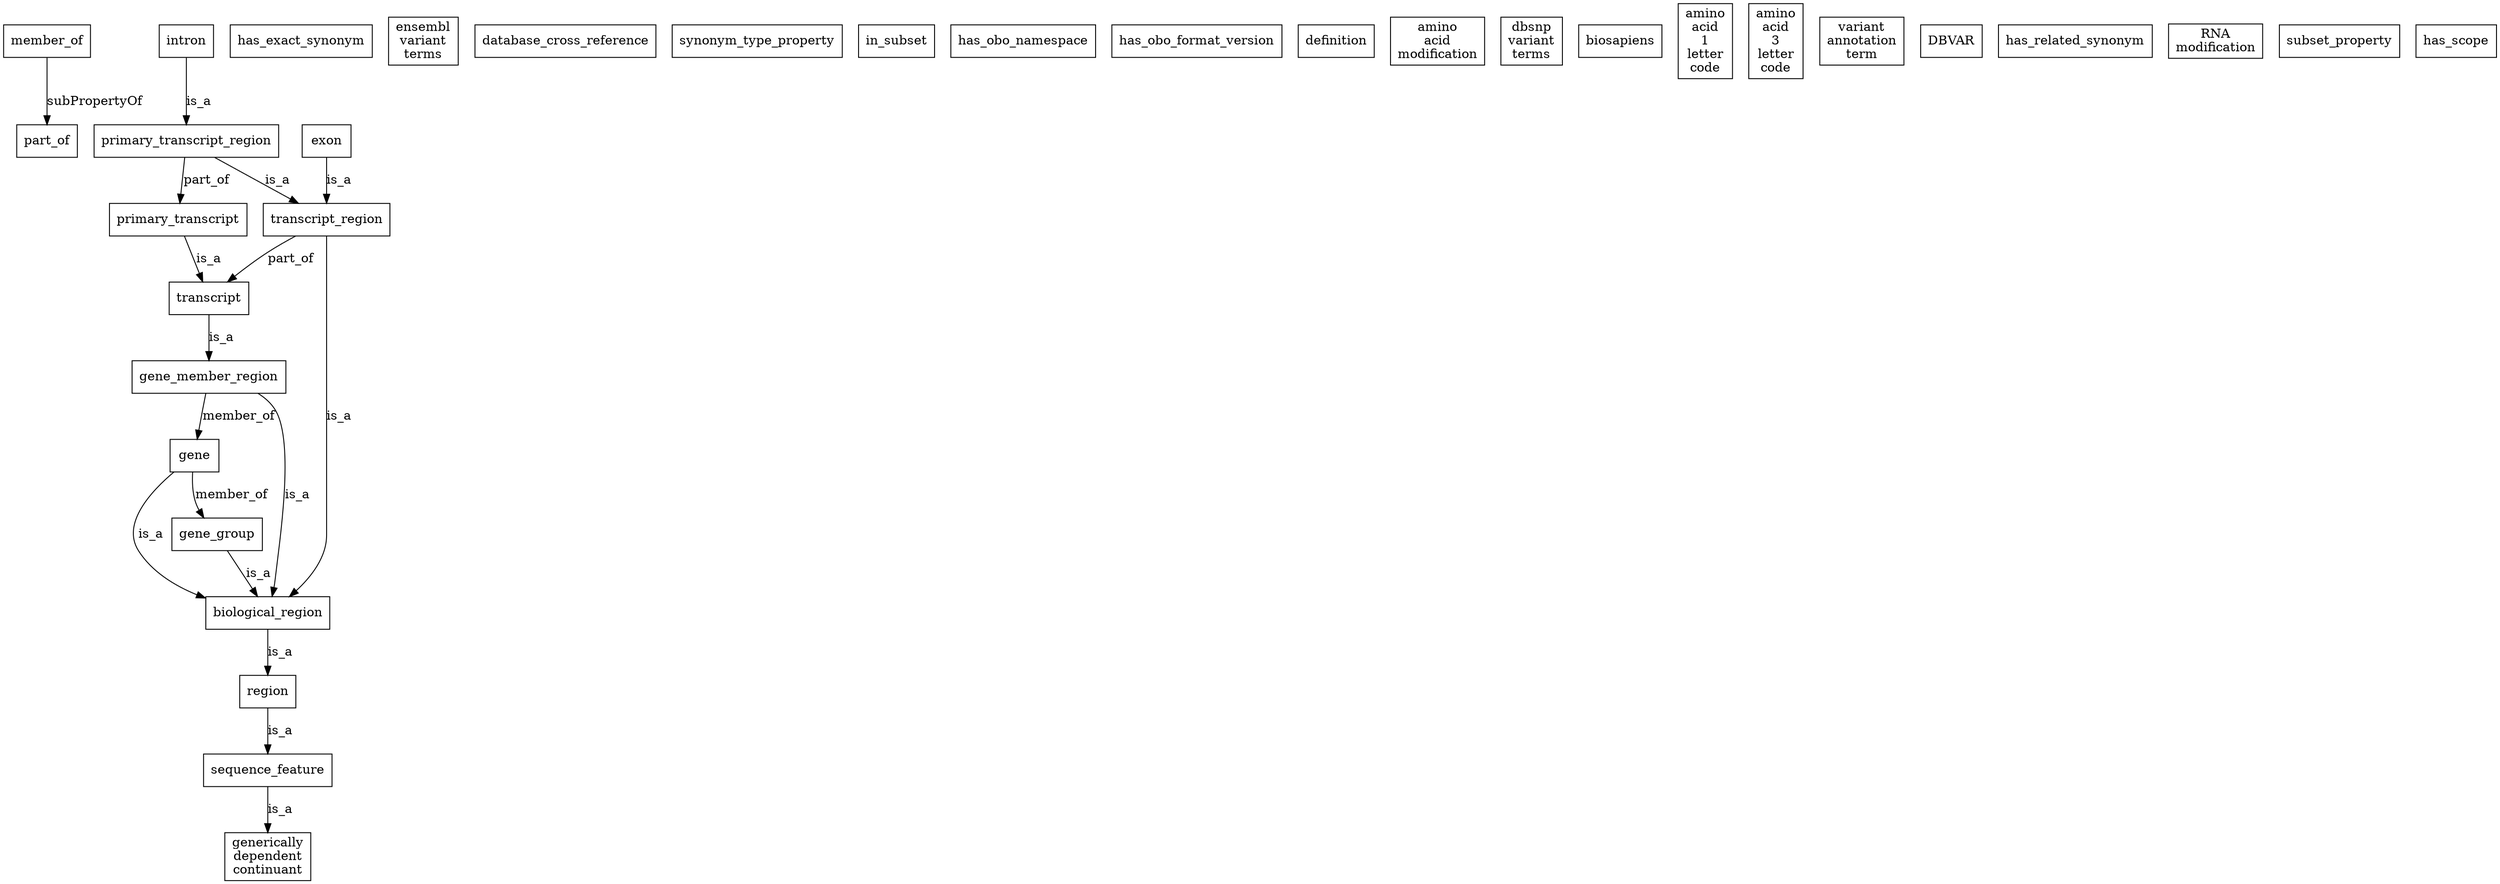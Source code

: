 digraph {
  RO_0002350 [label=member_of,shape=box,font=helvetica]
  BFO_GDC [label="generically\ndependent\ncontinuant",shape=box,font=helvetica]
  SO_0000188 [label=intron,shape=box,font=helvetica]
  SO_0000001 [label=region,shape=box,font=helvetica]
  http___www_geneontology_org_formats_oboInOwl_hasExactSynonym [label=has_exact_synonym,shape=box,font=helvetica]
  SO_0000185 [label=primary_transcript,shape=box,font=helvetica]
  http___purl_obolibrary_org_obo_so_xp_obo_ebi_variants [label="ensembl\nvariant\nterms",shape=box,font=helvetica]
  http___www_geneontology_org_formats_oboInOwl_hasDbXref [label=database_cross_reference,shape=box,font=helvetica]
  http___www_geneontology_org_formats_oboInOwl_SynonymTypeProperty [label=synonym_type_property,shape=box,font=helvetica]
  http___www_geneontology_org_formats_oboInOwl_inSubset [label=in_subset,shape=box,font=helvetica]
  http___www_geneontology_org_formats_oboInOwl_hasOBONamespace [label=has_obo_namespace,shape=box,font=helvetica]
  http___www_geneontology_org_formats_oboInOwl_hasOBOFormatVersion [label=has_obo_format_version,shape=box,font=helvetica]
  SO_0000833 [label=transcript_region,shape=box,font=helvetica]
  SO_0000835 [label=primary_transcript_region,shape=box,font=helvetica]
  http___purl_obolibrary_org_obo_IAO_0000115 [label=definition,shape=box,font=helvetica]
  http___purl_obolibrary_org_obo_so_xp_obo_AAMOD [label="amino\nacid\nmodification",shape=box,font=helvetica]
  SO_0000831 [label=gene_member_region,shape=box,font=helvetica]
  BFO_0000050 [label=part_of,shape=box,font=helvetica]
  SO_0000110 [label=sequence_feature,shape=box,font=helvetica]
  SO_0000673 [label=transcript,shape=box,font=helvetica]
  http___purl_obolibrary_org_obo_so_xp_obo_dbsnp [label="dbsnp\nvariant\nterms",shape=box,font=helvetica]
  http___purl_obolibrary_org_obo_so_xp_obo_BS [label=biosapiens,shape=box,font=helvetica]
  http___purl_obolibrary_org_obo_so_xp_obo_aa1 [label="amino\nacid\n1\nletter\ncode",shape=box,font=helvetica]
  http___purl_obolibrary_org_obo_so_xp_obo_aa3 [label="amino\nacid\n3\nletter\ncode",shape=box,font=helvetica]
  http___purl_obolibrary_org_obo_so_xp_obo_VAR [label="variant\nannotation\nterm",shape=box,font=helvetica]
  SO_0000704 [label=gene,shape=box,font=helvetica]
  http___purl_obolibrary_org_obo_so_xp_obo_dbvar [label=DBVAR,shape=box,font=helvetica]
  http___www_geneontology_org_formats_oboInOwl_hasRelatedSynonym [label=has_related_synonym,shape=box,font=helvetica]
  http___purl_obolibrary_org_obo_so_xp_obo_RNAMOD [label="RNA\nmodification",shape=box,font=helvetica]
  SO_0000147 [label=exon,shape=box,font=helvetica]
  http___www_geneontology_org_formats_oboInOwl_SubsetProperty [label=subset_property,shape=box,font=helvetica]
  http___www_geneontology_org_formats_oboInOwl_hasScope [label=has_scope,shape=box,font=helvetica]
  SO_0001411 [label=biological_region,shape=box,font=helvetica]
  SO_0005855 [label=gene_group,shape=box,font=helvetica]
  SO_0000188 -> SO_0000835 [label=is_a]
  SO_0000831 -> SO_0001411 [label=is_a]
  RO_0002350 -> BFO_0000050 [label=subPropertyOf]
  SO_0000835 -> SO_0000833 [label=is_a]
  SO_0000704 -> SO_0005855 [label=member_of]
  SO_0000185 -> SO_0000673 [label=is_a]
  SO_0000833 -> SO_0000673 [label=part_of]
  SO_0000673 -> SO_0000831 [label=is_a]
  SO_0000147 -> SO_0000833 [label=is_a]
  SO_0000110 -> BFO_GDC [label=is_a]
  SO_0000001 -> SO_0000110 [label=is_a]
  SO_0001411 -> SO_0000001 [label=is_a]
  SO_0000704 -> SO_0001411 [label=is_a]
  SO_0000833 -> SO_0001411 [label=is_a]
  SO_0005855 -> SO_0001411 [label=is_a]
  SO_0000835 -> SO_0000185 [label=part_of]
  SO_0000831 -> SO_0000704 [label=member_of]
}
